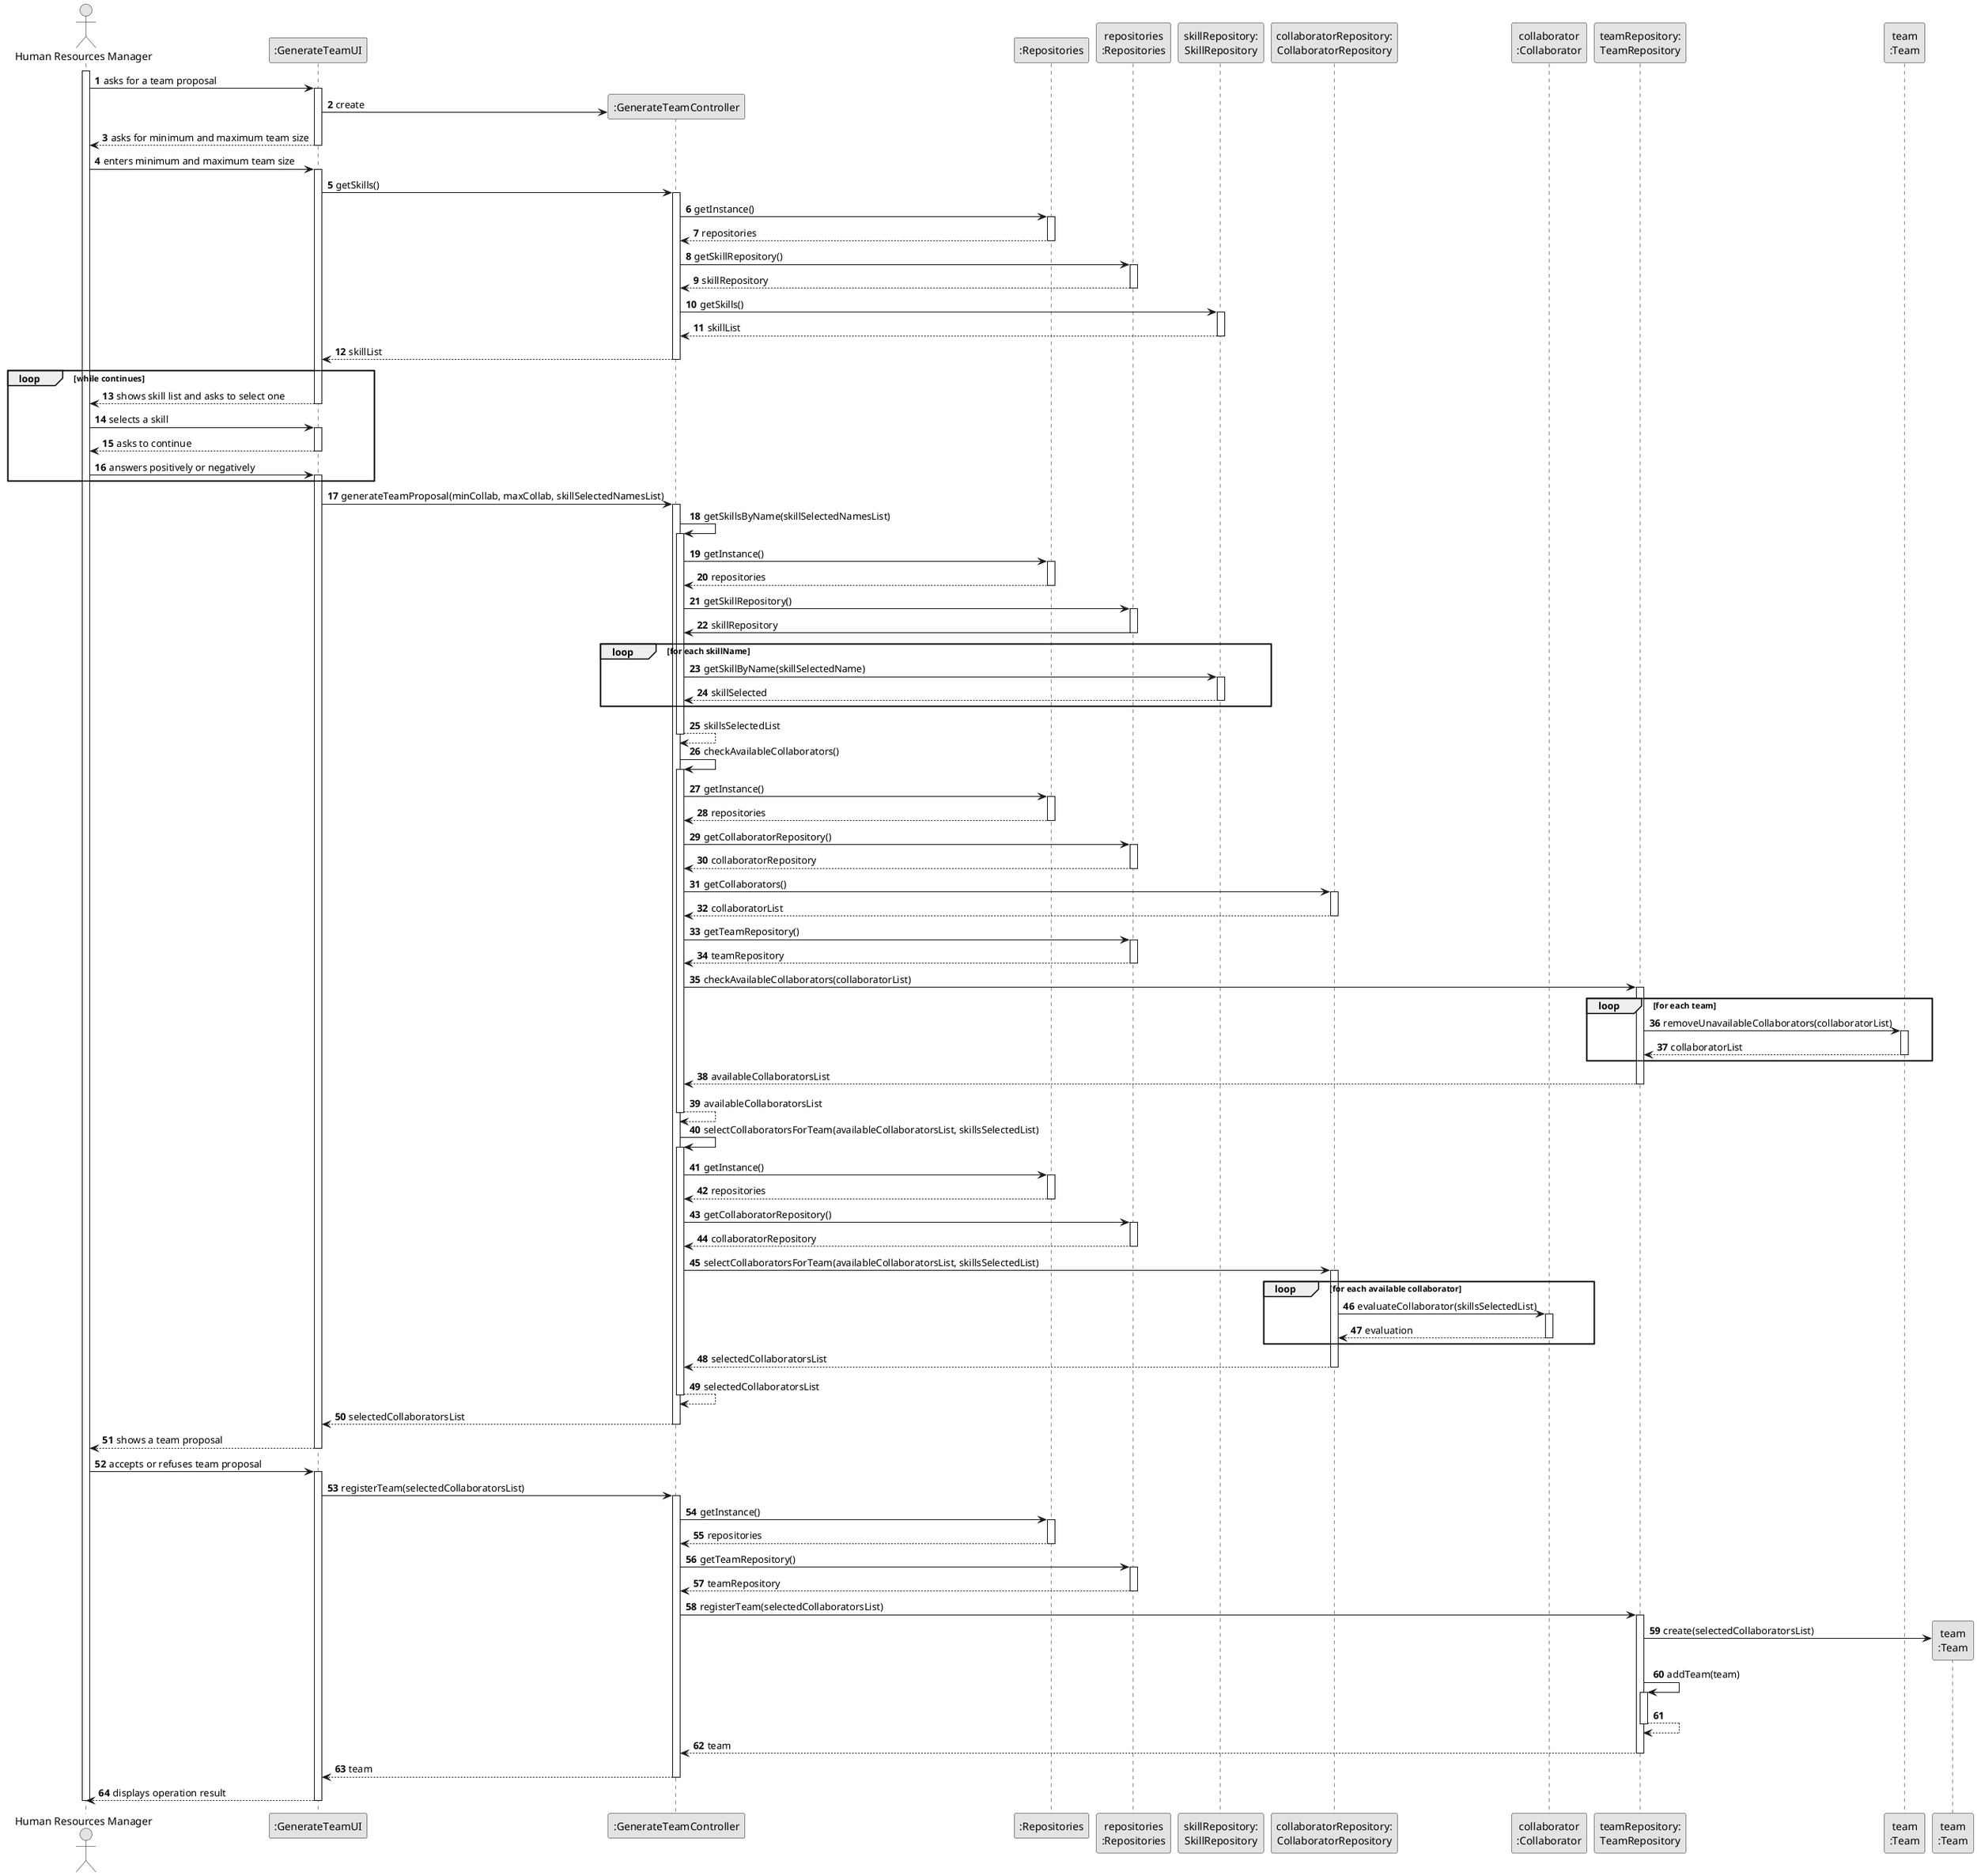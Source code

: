 @startuml
skinparam monochrome true
skinparam packageStyle rectangle
skinparam shadowing false

autonumber

'hide footbox
actor "Human Resources Manager" as HRM
participant ":GenerateTeamUI" as UI
participant ":GenerateTeamController" as CTRL
participant ":Repositories" as RepositorySingleton
participant "repositories\n:Repositories" as PLAT
participant "skillRepository:\nSkillRepository" as SkillRepository
participant "collaboratorRepository:\nCollaboratorRepository" as CollaboratorRepository
participant "collaborator\n:Collaborator" as Collab
participant "teamRepository:\nTeamRepository" as TeamRepository
participant "team\n:Team" as Team
participant "team\n:Team" as TEAM


activate HRM

        HRM -> UI : asks for a team proposal

        activate UI

            UI -> CTRL** : create

            UI --> HRM : asks for minimum and maximum team size

        deactivate UI

        HRM -> UI : enters minimum and maximum team size

        activate UI

            UI -> CTRL : getSkills()
            activate CTRL

                CTRL -> RepositorySingleton : getInstance()
                activate RepositorySingleton

                    RepositorySingleton --> CTRL: repositories
                deactivate RepositorySingleton

                CTRL -> PLAT : getSkillRepository()
                activate PLAT

                    PLAT --> CTRL: skillRepository
                deactivate PLAT

                CTRL -> SkillRepository : getSkills()
                activate SkillRepository

                    SkillRepository --> CTRL : skillList
                deactivate SkillRepository

                CTRL --> UI : skillList
            deactivate CTRL

            loop while continues

            UI --> HRM : shows skill list and asks to select one
        deactivate UI

    HRM -> UI : selects a skill
    activate UI

        UI --> HRM : asks to continue

    deactivate UI

    HRM -> UI : answers positively or negatively
    activate UI

            end loop

        UI -> CTRL : generateTeamProposal(minCollab, maxCollab, skillSelectedNamesList)
        activate CTRL

            CTRL -> CTRL : getSkillsByName(skillSelectedNamesList)
            activate CTRL

                CTRL -> RepositorySingleton : getInstance()
                activate RepositorySingleton

                    RepositorySingleton --> CTRL: repositories
                deactivate RepositorySingleton

                CTRL -> PLAT : getSkillRepository()
                activate PLAT

                    PLAT -> CTRL : skillRepository
                deactivate PLAT
        loop for each skillName

                CTRL -> SkillRepository : getSkillByName(skillSelectedName)
                activate SkillRepository

                    SkillRepository --> CTRL : skillSelected
                deactivate SkillRepository

        end loop

                    CTRL --> CTRL : skillsSelectedList
            deactivate CTRL

            CTRL -> CTRL : checkAvailableCollaborators()
            activate CTRL


            CTRL -> RepositorySingleton : getInstance()
                activate RepositorySingleton

                    RepositorySingleton --> CTRL: repositories
                deactivate RepositorySingleton

                CTRL -> PLAT : getCollaboratorRepository()
                activate PLAT

                     PLAT --> CTRL: collaboratorRepository
            deactivate PLAT

            CTRL -> CollaboratorRepository : getCollaborators()
                activate CollaboratorRepository

                    CollaboratorRepository --> CTRL : collaboratorList
                deactivate CollaboratorRepository

                CTRL -> PLAT : getTeamRepository()
                activate PLAT

                    PLAT --> CTRL : teamRepository
                deactivate PLAT

            CTRL -> TeamRepository : checkAvailableCollaborators(collaboratorList)
                activate TeamRepository

                    loop for each team

                    TeamRepository -> Team: removeUnavailableCollaborators(collaboratorList)
                    activate Team

                        Team --> TeamRepository : collaboratorList
                    deactivate Team

                    end loop

                    TeamRepository --> CTRL : availableCollaboratorsList
                deactivate TeamRepository

                CTRL --> CTRL : availableCollaboratorsList
            deactivate CTRL

            CTRL -> CTRL : selectCollaboratorsForTeam(availableCollaboratorsList, skillsSelectedList)
            activate CTRL

                CTRL -> RepositorySingleton : getInstance()
                activate RepositorySingleton

                    RepositorySingleton --> CTRL: repositories
                deactivate RepositorySingleton

                CTRL -> PLAT : getCollaboratorRepository()
                activate PLAT

                    PLAT --> CTRL: collaboratorRepository
                deactivate PLAT

                CTRL -> CollaboratorRepository : selectCollaboratorsForTeam(availableCollaboratorsList, skillsSelectedList)
                activate CollaboratorRepository

                    loop for each available collaborator
                    CollaboratorRepository -> Collab : evaluateCollaborator(skillsSelectedList)
                    activate Collab

                        Collab --> CollaboratorRepository : evaluation
                    deactivate Collab

                    end loop

                    CollaboratorRepository --> CTRL : selectedCollaboratorsList
                deactivate CollaboratorRepository

                CTRL --> CTRL : selectedCollaboratorsList
            deactivate CTRL

            CTRL --> UI : selectedCollaboratorsList
        deactivate CTRL

        UI --> HRM : shows a team proposal
    deactivate UI

    HRM -> UI : accepts or refuses team proposal
    activate UI

        UI -> CTRL : registerTeam(selectedCollaboratorsList)
        activate CTRL

            CTRL -> RepositorySingleton : getInstance()
            activate RepositorySingleton

                RepositorySingleton --> CTRL: repositories
                deactivate RepositorySingleton

            CTRL -> PLAT : getTeamRepository()
            activate PLAT

                PLAT --> CTRL : teamRepository
            deactivate PLAT

            CTRL -> TeamRepository : registerTeam(selectedCollaboratorsList)
            activate TeamRepository

                TeamRepository -> TEAM** : create(selectedCollaboratorsList)
                TeamRepository -> TeamRepository : addTeam(team)
                activate TeamRepository
                TeamRepository --> TeamRepository
                deactivate TeamRepository

                TeamRepository --> CTRL : team
                deactivate TeamRepository

            CTRL --> UI : team

            deactivate CTRL
            UI --> HRM: displays operation result
    deactivate UI

deactivate HRM


@enduml